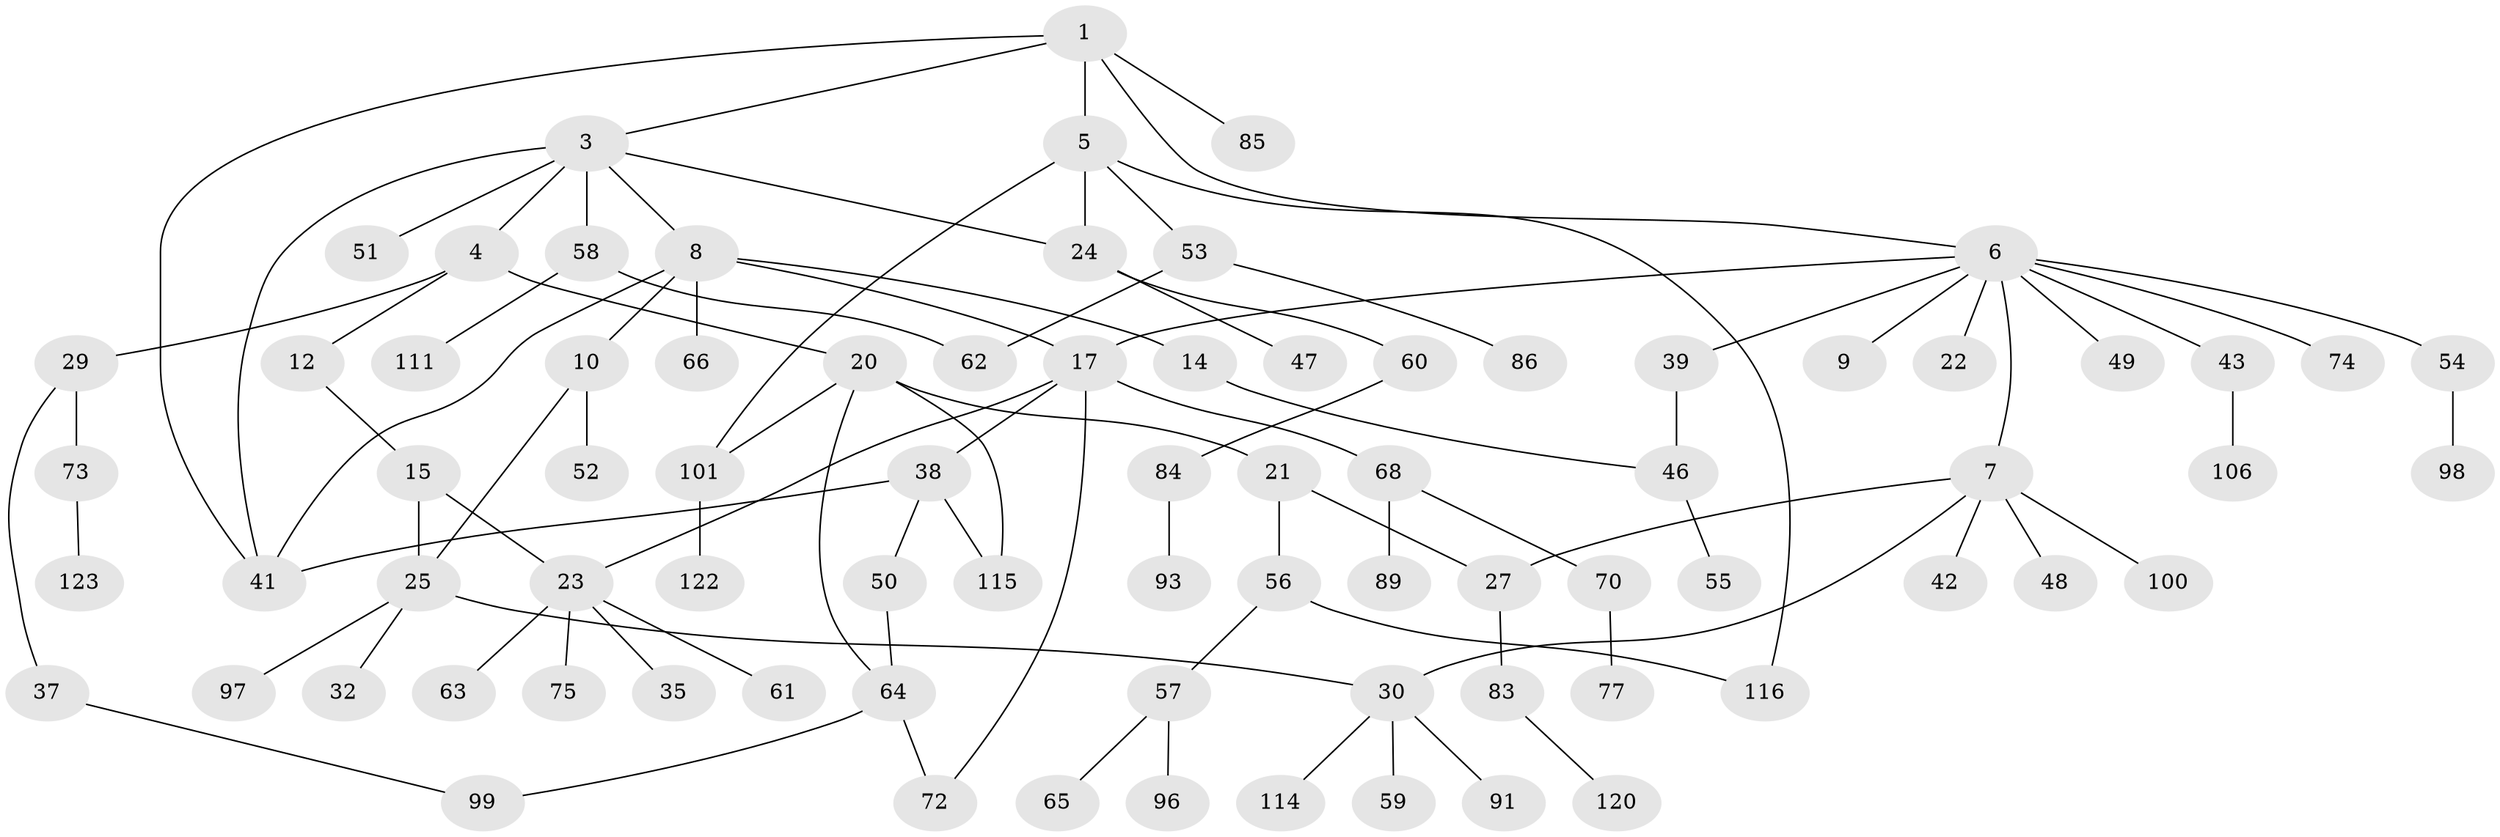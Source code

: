 // Generated by graph-tools (version 1.1) at 2025/51/02/27/25 19:51:37]
// undirected, 79 vertices, 95 edges
graph export_dot {
graph [start="1"]
  node [color=gray90,style=filled];
  1 [super="+2"];
  3 [super="+16"];
  4;
  5 [super="+11"];
  6 [super="+19"];
  7 [super="+40"];
  8 [super="+26"];
  9;
  10 [super="+118"];
  12 [super="+13"];
  14 [super="+28"];
  15;
  17 [super="+18"];
  20 [super="+34"];
  21;
  22 [super="+103"];
  23 [super="+31"];
  24 [super="+36"];
  25 [super="+76"];
  27 [super="+110"];
  29 [super="+69"];
  30 [super="+33"];
  32 [super="+44"];
  35;
  37 [super="+94"];
  38 [super="+67"];
  39 [super="+45"];
  41 [super="+80"];
  42 [super="+105"];
  43 [super="+112"];
  46 [super="+71"];
  47;
  48;
  49;
  50 [super="+88"];
  51 [super="+92"];
  52;
  53;
  54;
  55;
  56 [super="+78"];
  57 [super="+82"];
  58 [super="+87"];
  59 [super="+113"];
  60;
  61;
  62 [super="+121"];
  63;
  64 [super="+95"];
  65;
  66;
  68 [super="+90"];
  70 [super="+79"];
  72 [super="+107"];
  73;
  74 [super="+81"];
  75 [super="+109"];
  77 [super="+104"];
  83;
  84 [super="+102"];
  85;
  86;
  89;
  91;
  93;
  96 [super="+119"];
  97;
  98;
  99;
  100 [super="+117"];
  101 [super="+108"];
  106;
  111;
  114;
  115;
  116;
  120;
  122;
  123;
  1 -- 85;
  1 -- 3;
  1 -- 5;
  1 -- 6;
  1 -- 41;
  3 -- 4;
  3 -- 8;
  3 -- 24;
  3 -- 58;
  3 -- 41;
  3 -- 51;
  4 -- 12;
  4 -- 20;
  4 -- 29;
  5 -- 53;
  5 -- 101;
  5 -- 24;
  5 -- 116;
  6 -- 7;
  6 -- 9;
  6 -- 17;
  6 -- 39;
  6 -- 43;
  6 -- 49;
  6 -- 54;
  6 -- 74;
  6 -- 22;
  7 -- 30;
  7 -- 48;
  7 -- 42;
  7 -- 100;
  7 -- 27;
  8 -- 10;
  8 -- 14;
  8 -- 41;
  8 -- 66;
  8 -- 17;
  10 -- 52;
  10 -- 25;
  12 -- 15;
  14 -- 46;
  15 -- 25;
  15 -- 23;
  17 -- 23;
  17 -- 68;
  17 -- 72;
  17 -- 38;
  20 -- 21;
  20 -- 115;
  20 -- 64;
  20 -- 101;
  21 -- 27;
  21 -- 56;
  23 -- 61;
  23 -- 75;
  23 -- 35;
  23 -- 63;
  24 -- 60;
  24 -- 47;
  25 -- 32;
  25 -- 30;
  25 -- 97;
  27 -- 83;
  29 -- 37;
  29 -- 73;
  30 -- 59;
  30 -- 114;
  30 -- 91;
  37 -- 99;
  38 -- 50;
  38 -- 115;
  38 -- 41;
  39 -- 46;
  43 -- 106;
  46 -- 55;
  50 -- 64;
  53 -- 62;
  53 -- 86;
  54 -- 98;
  56 -- 57;
  56 -- 116;
  57 -- 65;
  57 -- 96;
  58 -- 111;
  58 -- 62;
  60 -- 84;
  64 -- 99;
  64 -- 72;
  68 -- 70;
  68 -- 89;
  70 -- 77;
  73 -- 123;
  83 -- 120;
  84 -- 93;
  101 -- 122;
}
